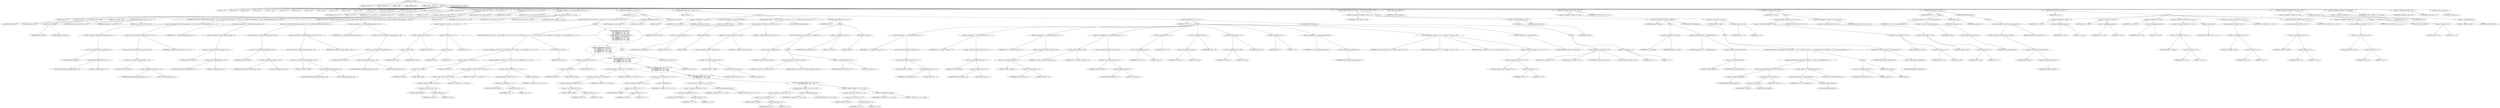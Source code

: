 digraph cache_insert {  
"1000115" [label = "(METHOD,cache_insert)" ]
"1000116" [label = "(PARAM,const char *a1)" ]
"1000117" [label = "(PARAM,_DWORD *a2)" ]
"1000118" [label = "(PARAM,int a3)" ]
"1000119" [label = "(PARAM,unsigned int a4)" ]
"1000120" [label = "(PARAM,unsigned __int16 a5)" ]
"1000121" [label = "(BLOCK,,)" ]
"1000122" [label = "(LOCAL,v7: int)" ]
"1000123" [label = "(LOCAL,v8: int)" ]
"1000124" [label = "(LOCAL,v9: int)" ]
"1000125" [label = "(LOCAL,v10: int)" ]
"1000126" [label = "(LOCAL,v11: char *)" ]
"1000127" [label = "(LOCAL,v12: int)" ]
"1000128" [label = "(LOCAL,v13: int)" ]
"1000129" [label = "(LOCAL,v14: int)" ]
"1000130" [label = "(LOCAL,v20: int)" ]
"1000131" [label = "(LOCAL,v21: int)" ]
"1000132" [label = "(LOCAL,v22: int)" ]
"1000133" [label = "(LOCAL,v23: int)" ]
"1000134" [label = "(LOCAL,v24: int)" ]
"1000135" [label = "(LOCAL,v25: _DWORD [ 4 ])" ]
"1000136" [label = "(<operator>.assignment,v20 = 0)" ]
"1000137" [label = "(IDENTIFIER,v20,v20 = 0)" ]
"1000138" [label = "(LITERAL,0,v20 = 0)" ]
"1000139" [label = "(<operator>.assignment,v21 = a5 & 4)" ]
"1000140" [label = "(IDENTIFIER,v21,v21 = a5 & 4)" ]
"1000141" [label = "(<operator>.and,a5 & 4)" ]
"1000142" [label = "(IDENTIFIER,a5,a5 & 4)" ]
"1000143" [label = "(LITERAL,4,a5 & 4)" ]
"1000144" [label = "(<operator>.assignment,v22 = 0)" ]
"1000145" [label = "(IDENTIFIER,v22,v22 = 0)" ]
"1000146" [label = "(LITERAL,0,v22 = 0)" ]
"1000147" [label = "(CONTROL_STRUCTURE,if ( (a5 & 0x980) != 0 ),if ( (a5 & 0x980) != 0 ))" ]
"1000148" [label = "(<operator>.notEquals,(a5 & 0x980) != 0)" ]
"1000149" [label = "(<operator>.and,a5 & 0x980)" ]
"1000150" [label = "(IDENTIFIER,a5,a5 & 0x980)" ]
"1000151" [label = "(LITERAL,0x980,a5 & 0x980)" ]
"1000152" [label = "(LITERAL,0,(a5 & 0x980) != 0)" ]
"1000153" [label = "(BLOCK,,)" ]
"1000154" [label = "(log_query,log_query(a5 | 0x10000, a1, a2, 0))" ]
"1000155" [label = "(<operator>.or,a5 | 0x10000)" ]
"1000156" [label = "(IDENTIFIER,a5,a5 | 0x10000)" ]
"1000157" [label = "(LITERAL,0x10000,a5 | 0x10000)" ]
"1000158" [label = "(IDENTIFIER,a1,log_query(a5 | 0x10000, a1, a2, 0))" ]
"1000159" [label = "(IDENTIFIER,a2,log_query(a5 | 0x10000, a1, a2, 0))" ]
"1000160" [label = "(LITERAL,0,log_query(a5 | 0x10000, a1, a2, 0))" ]
"1000161" [label = "(CONTROL_STRUCTURE,if ( *(_DWORD *)(dnsmasq_daemon + 252) && *(_DWORD *)(dnsmasq_daemon + 252) < a4 ),if ( *(_DWORD *)(dnsmasq_daemon + 252) && *(_DWORD *)(dnsmasq_daemon + 252) < a4 ))" ]
"1000162" [label = "(<operator>.logicalAnd,*(_DWORD *)(dnsmasq_daemon + 252) && *(_DWORD *)(dnsmasq_daemon + 252) < a4)" ]
"1000163" [label = "(<operator>.indirection,*(_DWORD *)(dnsmasq_daemon + 252))" ]
"1000164" [label = "(<operator>.cast,(_DWORD *)(dnsmasq_daemon + 252))" ]
"1000165" [label = "(UNKNOWN,_DWORD *,_DWORD *)" ]
"1000166" [label = "(<operator>.addition,dnsmasq_daemon + 252)" ]
"1000167" [label = "(IDENTIFIER,dnsmasq_daemon,dnsmasq_daemon + 252)" ]
"1000168" [label = "(LITERAL,252,dnsmasq_daemon + 252)" ]
"1000169" [label = "(<operator>.lessThan,*(_DWORD *)(dnsmasq_daemon + 252) < a4)" ]
"1000170" [label = "(<operator>.indirection,*(_DWORD *)(dnsmasq_daemon + 252))" ]
"1000171" [label = "(<operator>.cast,(_DWORD *)(dnsmasq_daemon + 252))" ]
"1000172" [label = "(UNKNOWN,_DWORD *,_DWORD *)" ]
"1000173" [label = "(<operator>.addition,dnsmasq_daemon + 252)" ]
"1000174" [label = "(IDENTIFIER,dnsmasq_daemon,dnsmasq_daemon + 252)" ]
"1000175" [label = "(LITERAL,252,dnsmasq_daemon + 252)" ]
"1000176" [label = "(IDENTIFIER,a4,*(_DWORD *)(dnsmasq_daemon + 252) < a4)" ]
"1000177" [label = "(<operator>.assignment,a4 = *(_DWORD *)(dnsmasq_daemon + 252))" ]
"1000178" [label = "(IDENTIFIER,a4,a4 = *(_DWORD *)(dnsmasq_daemon + 252))" ]
"1000179" [label = "(<operator>.indirection,*(_DWORD *)(dnsmasq_daemon + 252))" ]
"1000180" [label = "(<operator>.cast,(_DWORD *)(dnsmasq_daemon + 252))" ]
"1000181" [label = "(UNKNOWN,_DWORD *,_DWORD *)" ]
"1000182" [label = "(<operator>.addition,dnsmasq_daemon + 252)" ]
"1000183" [label = "(IDENTIFIER,dnsmasq_daemon,dnsmasq_daemon + 252)" ]
"1000184" [label = "(LITERAL,252,dnsmasq_daemon + 252)" ]
"1000185" [label = "(CONTROL_STRUCTURE,if ( *(_DWORD *)(dnsmasq_daemon + 248) && *(_DWORD *)(dnsmasq_daemon + 248) > a4 ),if ( *(_DWORD *)(dnsmasq_daemon + 248) && *(_DWORD *)(dnsmasq_daemon + 248) > a4 ))" ]
"1000186" [label = "(<operator>.logicalAnd,*(_DWORD *)(dnsmasq_daemon + 248) && *(_DWORD *)(dnsmasq_daemon + 248) > a4)" ]
"1000187" [label = "(<operator>.indirection,*(_DWORD *)(dnsmasq_daemon + 248))" ]
"1000188" [label = "(<operator>.cast,(_DWORD *)(dnsmasq_daemon + 248))" ]
"1000189" [label = "(UNKNOWN,_DWORD *,_DWORD *)" ]
"1000190" [label = "(<operator>.addition,dnsmasq_daemon + 248)" ]
"1000191" [label = "(IDENTIFIER,dnsmasq_daemon,dnsmasq_daemon + 248)" ]
"1000192" [label = "(LITERAL,248,dnsmasq_daemon + 248)" ]
"1000193" [label = "(<operator>.greaterThan,*(_DWORD *)(dnsmasq_daemon + 248) > a4)" ]
"1000194" [label = "(<operator>.indirection,*(_DWORD *)(dnsmasq_daemon + 248))" ]
"1000195" [label = "(<operator>.cast,(_DWORD *)(dnsmasq_daemon + 248))" ]
"1000196" [label = "(UNKNOWN,_DWORD *,_DWORD *)" ]
"1000197" [label = "(<operator>.addition,dnsmasq_daemon + 248)" ]
"1000198" [label = "(IDENTIFIER,dnsmasq_daemon,dnsmasq_daemon + 248)" ]
"1000199" [label = "(LITERAL,248,dnsmasq_daemon + 248)" ]
"1000200" [label = "(IDENTIFIER,a4,*(_DWORD *)(dnsmasq_daemon + 248) > a4)" ]
"1000201" [label = "(<operator>.assignment,a4 = *(_DWORD *)(dnsmasq_daemon + 248))" ]
"1000202" [label = "(IDENTIFIER,a4,a4 = *(_DWORD *)(dnsmasq_daemon + 248))" ]
"1000203" [label = "(<operator>.indirection,*(_DWORD *)(dnsmasq_daemon + 248))" ]
"1000204" [label = "(<operator>.cast,(_DWORD *)(dnsmasq_daemon + 248))" ]
"1000205" [label = "(UNKNOWN,_DWORD *,_DWORD *)" ]
"1000206" [label = "(<operator>.addition,dnsmasq_daemon + 248)" ]
"1000207" [label = "(IDENTIFIER,dnsmasq_daemon,dnsmasq_daemon + 248)" ]
"1000208" [label = "(LITERAL,248,dnsmasq_daemon + 248)" ]
"1000209" [label = "(CONTROL_STRUCTURE,if ( insert_error ),if ( insert_error ))" ]
"1000210" [label = "(IDENTIFIER,insert_error,if ( insert_error ))" ]
"1000211" [label = "(RETURN,return 0;,return 0;)" ]
"1000212" [label = "(LITERAL,0,return 0;)" ]
"1000213" [label = "(<operator>.assignment,v23 = cache_scan_free(a1, a2, a3, a5))" ]
"1000214" [label = "(IDENTIFIER,v23,v23 = cache_scan_free(a1, a2, a3, a5))" ]
"1000215" [label = "(cache_scan_free,cache_scan_free(a1, a2, a3, a5))" ]
"1000216" [label = "(IDENTIFIER,a1,cache_scan_free(a1, a2, a3, a5))" ]
"1000217" [label = "(IDENTIFIER,a2,cache_scan_free(a1, a2, a3, a5))" ]
"1000218" [label = "(IDENTIFIER,a3,cache_scan_free(a1, a2, a3, a5))" ]
"1000219" [label = "(IDENTIFIER,a5,cache_scan_free(a1, a2, a3, a5))" ]
"1000220" [label = "(CONTROL_STRUCTURE,if ( v23 ),if ( v23 ))" ]
"1000221" [label = "(IDENTIFIER,v23,if ( v23 ))" ]
"1000222" [label = "(BLOCK,,)" ]
"1000223" [label = "(CONTROL_STRUCTURE,if ( (a5 & 0x180) != 0 && (a5 & 8) != 0 ),if ( (a5 & 0x180) != 0 && (a5 & 8) != 0 ))" ]
"1000224" [label = "(<operator>.logicalAnd,(a5 & 0x180) != 0 && (a5 & 8) != 0)" ]
"1000225" [label = "(<operator>.notEquals,(a5 & 0x180) != 0)" ]
"1000226" [label = "(<operator>.and,a5 & 0x180)" ]
"1000227" [label = "(IDENTIFIER,a5,a5 & 0x180)" ]
"1000228" [label = "(LITERAL,0x180,a5 & 0x180)" ]
"1000229" [label = "(LITERAL,0,(a5 & 0x180) != 0)" ]
"1000230" [label = "(<operator>.notEquals,(a5 & 8) != 0)" ]
"1000231" [label = "(<operator>.and,a5 & 8)" ]
"1000232" [label = "(IDENTIFIER,a5,a5 & 8)" ]
"1000233" [label = "(LITERAL,8,a5 & 8)" ]
"1000234" [label = "(LITERAL,0,(a5 & 8) != 0)" ]
"1000235" [label = "(BLOCK,,)" ]
"1000236" [label = "(CONTROL_STRUCTURE,if ( (a5 & 0x80) != 0 && (*(_WORD *)(v23 + 36) & 0x80) != 0 && *(_DWORD *)(v23 + 12) == *a2 ),if ( (a5 & 0x80) != 0 && (*(_WORD *)(v23 + 36) & 0x80) != 0 && *(_DWORD *)(v23 + 12) == *a2 ))" ]
"1000237" [label = "(<operator>.logicalAnd,(a5 & 0x80) != 0 && (*(_WORD *)(v23 + 36) & 0x80) != 0 && *(_DWORD *)(v23 + 12) == *a2)" ]
"1000238" [label = "(<operator>.notEquals,(a5 & 0x80) != 0)" ]
"1000239" [label = "(<operator>.and,a5 & 0x80)" ]
"1000240" [label = "(IDENTIFIER,a5,a5 & 0x80)" ]
"1000241" [label = "(LITERAL,0x80,a5 & 0x80)" ]
"1000242" [label = "(LITERAL,0,(a5 & 0x80) != 0)" ]
"1000243" [label = "(<operator>.logicalAnd,(*(_WORD *)(v23 + 36) & 0x80) != 0 && *(_DWORD *)(v23 + 12) == *a2)" ]
"1000244" [label = "(<operator>.notEquals,(*(_WORD *)(v23 + 36) & 0x80) != 0)" ]
"1000245" [label = "(<operator>.and,*(_WORD *)(v23 + 36) & 0x80)" ]
"1000246" [label = "(<operator>.indirection,*(_WORD *)(v23 + 36))" ]
"1000247" [label = "(<operator>.cast,(_WORD *)(v23 + 36))" ]
"1000248" [label = "(UNKNOWN,_WORD *,_WORD *)" ]
"1000249" [label = "(<operator>.addition,v23 + 36)" ]
"1000250" [label = "(IDENTIFIER,v23,v23 + 36)" ]
"1000251" [label = "(LITERAL,36,v23 + 36)" ]
"1000252" [label = "(LITERAL,0x80,*(_WORD *)(v23 + 36) & 0x80)" ]
"1000253" [label = "(LITERAL,0,(*(_WORD *)(v23 + 36) & 0x80) != 0)" ]
"1000254" [label = "(<operator>.equals,*(_DWORD *)(v23 + 12) == *a2)" ]
"1000255" [label = "(<operator>.indirection,*(_DWORD *)(v23 + 12))" ]
"1000256" [label = "(<operator>.cast,(_DWORD *)(v23 + 12))" ]
"1000257" [label = "(UNKNOWN,_DWORD *,_DWORD *)" ]
"1000258" [label = "(<operator>.addition,v23 + 12)" ]
"1000259" [label = "(IDENTIFIER,v23,v23 + 12)" ]
"1000260" [label = "(LITERAL,12,v23 + 12)" ]
"1000261" [label = "(<operator>.indirection,*a2)" ]
"1000262" [label = "(IDENTIFIER,a2,*(_DWORD *)(v23 + 12) == *a2)" ]
"1000263" [label = "(RETURN,return v23;,return v23;)" ]
"1000264" [label = "(IDENTIFIER,v23,return v23;)" ]
"1000265" [label = "(CONTROL_STRUCTURE,if ( (a5 & 0x100) != 0\n        && (*(_WORD *)(v23 + 36) & 0x100) != 0\n        && *(_DWORD *)(v23 + 12) == *a2\n        && *(_DWORD *)(v23 + 16) == a2[1]\n        && *(_DWORD *)(v23 + 20) == a2[2]\n        && *(_DWORD *)(v23 + 24) == a2[3] ),if ( (a5 & 0x100) != 0\n        && (*(_WORD *)(v23 + 36) & 0x100) != 0\n        && *(_DWORD *)(v23 + 12) == *a2\n        && *(_DWORD *)(v23 + 16) == a2[1]\n        && *(_DWORD *)(v23 + 20) == a2[2]\n        && *(_DWORD *)(v23 + 24) == a2[3] ))" ]
"1000266" [label = "(<operator>.logicalAnd,(a5 & 0x100) != 0\n        && (*(_WORD *)(v23 + 36) & 0x100) != 0\n        && *(_DWORD *)(v23 + 12) == *a2\n        && *(_DWORD *)(v23 + 16) == a2[1]\n        && *(_DWORD *)(v23 + 20) == a2[2]\n        && *(_DWORD *)(v23 + 24) == a2[3])" ]
"1000267" [label = "(<operator>.notEquals,(a5 & 0x100) != 0)" ]
"1000268" [label = "(<operator>.and,a5 & 0x100)" ]
"1000269" [label = "(IDENTIFIER,a5,a5 & 0x100)" ]
"1000270" [label = "(LITERAL,0x100,a5 & 0x100)" ]
"1000271" [label = "(LITERAL,0,(a5 & 0x100) != 0)" ]
"1000272" [label = "(<operator>.logicalAnd,(*(_WORD *)(v23 + 36) & 0x100) != 0\n        && *(_DWORD *)(v23 + 12) == *a2\n        && *(_DWORD *)(v23 + 16) == a2[1]\n        && *(_DWORD *)(v23 + 20) == a2[2]\n        && *(_DWORD *)(v23 + 24) == a2[3])" ]
"1000273" [label = "(<operator>.notEquals,(*(_WORD *)(v23 + 36) & 0x100) != 0)" ]
"1000274" [label = "(<operator>.and,*(_WORD *)(v23 + 36) & 0x100)" ]
"1000275" [label = "(<operator>.indirection,*(_WORD *)(v23 + 36))" ]
"1000276" [label = "(<operator>.cast,(_WORD *)(v23 + 36))" ]
"1000277" [label = "(UNKNOWN,_WORD *,_WORD *)" ]
"1000278" [label = "(<operator>.addition,v23 + 36)" ]
"1000279" [label = "(IDENTIFIER,v23,v23 + 36)" ]
"1000280" [label = "(LITERAL,36,v23 + 36)" ]
"1000281" [label = "(LITERAL,0x100,*(_WORD *)(v23 + 36) & 0x100)" ]
"1000282" [label = "(LITERAL,0,(*(_WORD *)(v23 + 36) & 0x100) != 0)" ]
"1000283" [label = "(<operator>.logicalAnd,*(_DWORD *)(v23 + 12) == *a2\n        && *(_DWORD *)(v23 + 16) == a2[1]\n        && *(_DWORD *)(v23 + 20) == a2[2]\n        && *(_DWORD *)(v23 + 24) == a2[3])" ]
"1000284" [label = "(<operator>.equals,*(_DWORD *)(v23 + 12) == *a2)" ]
"1000285" [label = "(<operator>.indirection,*(_DWORD *)(v23 + 12))" ]
"1000286" [label = "(<operator>.cast,(_DWORD *)(v23 + 12))" ]
"1000287" [label = "(UNKNOWN,_DWORD *,_DWORD *)" ]
"1000288" [label = "(<operator>.addition,v23 + 12)" ]
"1000289" [label = "(IDENTIFIER,v23,v23 + 12)" ]
"1000290" [label = "(LITERAL,12,v23 + 12)" ]
"1000291" [label = "(<operator>.indirection,*a2)" ]
"1000292" [label = "(IDENTIFIER,a2,*(_DWORD *)(v23 + 12) == *a2)" ]
"1000293" [label = "(<operator>.logicalAnd,*(_DWORD *)(v23 + 16) == a2[1]\n        && *(_DWORD *)(v23 + 20) == a2[2]\n        && *(_DWORD *)(v23 + 24) == a2[3])" ]
"1000294" [label = "(<operator>.equals,*(_DWORD *)(v23 + 16) == a2[1])" ]
"1000295" [label = "(<operator>.indirection,*(_DWORD *)(v23 + 16))" ]
"1000296" [label = "(<operator>.cast,(_DWORD *)(v23 + 16))" ]
"1000297" [label = "(UNKNOWN,_DWORD *,_DWORD *)" ]
"1000298" [label = "(<operator>.addition,v23 + 16)" ]
"1000299" [label = "(IDENTIFIER,v23,v23 + 16)" ]
"1000300" [label = "(LITERAL,16,v23 + 16)" ]
"1000301" [label = "(<operator>.indirectIndexAccess,a2[1])" ]
"1000302" [label = "(IDENTIFIER,a2,*(_DWORD *)(v23 + 16) == a2[1])" ]
"1000303" [label = "(LITERAL,1,*(_DWORD *)(v23 + 16) == a2[1])" ]
"1000304" [label = "(<operator>.logicalAnd,*(_DWORD *)(v23 + 20) == a2[2]\n        && *(_DWORD *)(v23 + 24) == a2[3])" ]
"1000305" [label = "(<operator>.equals,*(_DWORD *)(v23 + 20) == a2[2])" ]
"1000306" [label = "(<operator>.indirection,*(_DWORD *)(v23 + 20))" ]
"1000307" [label = "(<operator>.cast,(_DWORD *)(v23 + 20))" ]
"1000308" [label = "(UNKNOWN,_DWORD *,_DWORD *)" ]
"1000309" [label = "(<operator>.addition,v23 + 20)" ]
"1000310" [label = "(IDENTIFIER,v23,v23 + 20)" ]
"1000311" [label = "(LITERAL,20,v23 + 20)" ]
"1000312" [label = "(<operator>.indirectIndexAccess,a2[2])" ]
"1000313" [label = "(IDENTIFIER,a2,*(_DWORD *)(v23 + 20) == a2[2])" ]
"1000314" [label = "(LITERAL,2,*(_DWORD *)(v23 + 20) == a2[2])" ]
"1000315" [label = "(<operator>.equals,*(_DWORD *)(v23 + 24) == a2[3])" ]
"1000316" [label = "(<operator>.indirection,*(_DWORD *)(v23 + 24))" ]
"1000317" [label = "(<operator>.cast,(_DWORD *)(v23 + 24))" ]
"1000318" [label = "(UNKNOWN,_DWORD *,_DWORD *)" ]
"1000319" [label = "(<operator>.addition,v23 + 24)" ]
"1000320" [label = "(IDENTIFIER,v23,v23 + 24)" ]
"1000321" [label = "(LITERAL,24,v23 + 24)" ]
"1000322" [label = "(<operator>.indirectIndexAccess,a2[3])" ]
"1000323" [label = "(IDENTIFIER,a2,*(_DWORD *)(v23 + 24) == a2[3])" ]
"1000324" [label = "(LITERAL,3,*(_DWORD *)(v23 + 24) == a2[3])" ]
"1000325" [label = "(BLOCK,,)" ]
"1000326" [label = "(RETURN,return v23;,return v23;)" ]
"1000327" [label = "(IDENTIFIER,v23,return v23;)" ]
"1000328" [label = "(<operator>.assignment,insert_error = 1)" ]
"1000329" [label = "(IDENTIFIER,insert_error,insert_error = 1)" ]
"1000330" [label = "(LITERAL,1,insert_error = 1)" ]
"1000331" [label = "(RETURN,return 0;,return 0;)" ]
"1000332" [label = "(LITERAL,0,return 0;)" ]
"1000333" [label = "(CONTROL_STRUCTURE,while ( 1 ),while ( 1 ))" ]
"1000334" [label = "(LITERAL,1,while ( 1 ))" ]
"1000335" [label = "(BLOCK,,)" ]
"1000336" [label = "(<operator>.assignment,v24 = cache_tail)" ]
"1000337" [label = "(IDENTIFIER,v24,v24 = cache_tail)" ]
"1000338" [label = "(IDENTIFIER,cache_tail,v24 = cache_tail)" ]
"1000339" [label = "(CONTROL_STRUCTURE,if ( !cache_tail ),if ( !cache_tail ))" ]
"1000340" [label = "(<operator>.logicalNot,!cache_tail)" ]
"1000341" [label = "(IDENTIFIER,cache_tail,!cache_tail)" ]
"1000342" [label = "(BLOCK,,)" ]
"1000343" [label = "(<operator>.assignment,insert_error = 1)" ]
"1000344" [label = "(IDENTIFIER,insert_error,insert_error = 1)" ]
"1000345" [label = "(LITERAL,1,insert_error = 1)" ]
"1000346" [label = "(RETURN,return 0;,return 0;)" ]
"1000347" [label = "(LITERAL,0,return 0;)" ]
"1000348" [label = "(CONTROL_STRUCTURE,if ( (*(_WORD *)(cache_tail + 36) & 0xC) == 0 ),if ( (*(_WORD *)(cache_tail + 36) & 0xC) == 0 ))" ]
"1000349" [label = "(<operator>.equals,(*(_WORD *)(cache_tail + 36) & 0xC) == 0)" ]
"1000350" [label = "(<operator>.and,*(_WORD *)(cache_tail + 36) & 0xC)" ]
"1000351" [label = "(<operator>.indirection,*(_WORD *)(cache_tail + 36))" ]
"1000352" [label = "(<operator>.cast,(_WORD *)(cache_tail + 36))" ]
"1000353" [label = "(UNKNOWN,_WORD *,_WORD *)" ]
"1000354" [label = "(<operator>.addition,cache_tail + 36)" ]
"1000355" [label = "(IDENTIFIER,cache_tail,cache_tail + 36)" ]
"1000356" [label = "(LITERAL,36,cache_tail + 36)" ]
"1000357" [label = "(LITERAL,0xC,*(_WORD *)(cache_tail + 36) & 0xC)" ]
"1000358" [label = "(LITERAL,0,(*(_WORD *)(cache_tail + 36) & 0xC) == 0)" ]
"1000359" [label = "(CONTROL_STRUCTURE,break;,break;)" ]
"1000360" [label = "(CONTROL_STRUCTURE,if ( v22 ),if ( v22 ))" ]
"1000361" [label = "(IDENTIFIER,v22,if ( v22 ))" ]
"1000362" [label = "(BLOCK,,)" ]
"1000363" [label = "(CONTROL_STRUCTURE,if ( !warned_10130 ),if ( !warned_10130 ))" ]
"1000364" [label = "(<operator>.logicalNot,!warned_10130)" ]
"1000365" [label = "(IDENTIFIER,warned_10130,!warned_10130)" ]
"1000366" [label = "(BLOCK,,)" ]
"1000367" [label = "(my_syslog,my_syslog(3, \"Internal error in cache.\"))" ]
"1000368" [label = "(LITERAL,3,my_syslog(3, \"Internal error in cache.\"))" ]
"1000369" [label = "(LITERAL,\"Internal error in cache.\",my_syslog(3, \"Internal error in cache.\"))" ]
"1000370" [label = "(<operator>.assignment,warned_10130 = 1)" ]
"1000371" [label = "(IDENTIFIER,warned_10130,warned_10130 = 1)" ]
"1000372" [label = "(LITERAL,1,warned_10130 = 1)" ]
"1000373" [label = "(<operator>.assignment,insert_error = 1)" ]
"1000374" [label = "(IDENTIFIER,insert_error,insert_error = 1)" ]
"1000375" [label = "(LITERAL,1,insert_error = 1)" ]
"1000376" [label = "(RETURN,return 0;,return 0;)" ]
"1000377" [label = "(LITERAL,0,return 0;)" ]
"1000378" [label = "(CONTROL_STRUCTURE,if ( v21 ),if ( v21 ))" ]
"1000379" [label = "(IDENTIFIER,v21,if ( v21 ))" ]
"1000380" [label = "(BLOCK,,)" ]
"1000381" [label = "(<operator>.assignment,v7 = *(_DWORD *)(cache_tail + 16))" ]
"1000382" [label = "(IDENTIFIER,v7,v7 = *(_DWORD *)(cache_tail + 16))" ]
"1000383" [label = "(<operator>.indirection,*(_DWORD *)(cache_tail + 16))" ]
"1000384" [label = "(<operator>.cast,(_DWORD *)(cache_tail + 16))" ]
"1000385" [label = "(UNKNOWN,_DWORD *,_DWORD *)" ]
"1000386" [label = "(<operator>.addition,cache_tail + 16)" ]
"1000387" [label = "(IDENTIFIER,cache_tail,cache_tail + 16)" ]
"1000388" [label = "(LITERAL,16,cache_tail + 16)" ]
"1000389" [label = "(<operator>.assignment,v8 = *(_DWORD *)(cache_tail + 20))" ]
"1000390" [label = "(IDENTIFIER,v8,v8 = *(_DWORD *)(cache_tail + 20))" ]
"1000391" [label = "(<operator>.indirection,*(_DWORD *)(cache_tail + 20))" ]
"1000392" [label = "(<operator>.cast,(_DWORD *)(cache_tail + 20))" ]
"1000393" [label = "(UNKNOWN,_DWORD *,_DWORD *)" ]
"1000394" [label = "(<operator>.addition,cache_tail + 20)" ]
"1000395" [label = "(IDENTIFIER,cache_tail,cache_tail + 20)" ]
"1000396" [label = "(LITERAL,20,cache_tail + 20)" ]
"1000397" [label = "(<operator>.assignment,v9 = *(_DWORD *)(cache_tail + 24))" ]
"1000398" [label = "(IDENTIFIER,v9,v9 = *(_DWORD *)(cache_tail + 24))" ]
"1000399" [label = "(<operator>.indirection,*(_DWORD *)(cache_tail + 24))" ]
"1000400" [label = "(<operator>.cast,(_DWORD *)(cache_tail + 24))" ]
"1000401" [label = "(UNKNOWN,_DWORD *,_DWORD *)" ]
"1000402" [label = "(<operator>.addition,cache_tail + 24)" ]
"1000403" [label = "(IDENTIFIER,cache_tail,cache_tail + 24)" ]
"1000404" [label = "(LITERAL,24,cache_tail + 24)" ]
"1000405" [label = "(<operator>.assignment,v25[0] = *(_DWORD *)(cache_tail + 12))" ]
"1000406" [label = "(<operator>.indirectIndexAccess,v25[0])" ]
"1000407" [label = "(IDENTIFIER,v25,v25[0] = *(_DWORD *)(cache_tail + 12))" ]
"1000408" [label = "(LITERAL,0,v25[0] = *(_DWORD *)(cache_tail + 12))" ]
"1000409" [label = "(<operator>.indirection,*(_DWORD *)(cache_tail + 12))" ]
"1000410" [label = "(<operator>.cast,(_DWORD *)(cache_tail + 12))" ]
"1000411" [label = "(UNKNOWN,_DWORD *,_DWORD *)" ]
"1000412" [label = "(<operator>.addition,cache_tail + 12)" ]
"1000413" [label = "(IDENTIFIER,cache_tail,cache_tail + 12)" ]
"1000414" [label = "(LITERAL,12,cache_tail + 12)" ]
"1000415" [label = "(<operator>.assignment,v25[1] = v7)" ]
"1000416" [label = "(<operator>.indirectIndexAccess,v25[1])" ]
"1000417" [label = "(IDENTIFIER,v25,v25[1] = v7)" ]
"1000418" [label = "(LITERAL,1,v25[1] = v7)" ]
"1000419" [label = "(IDENTIFIER,v7,v25[1] = v7)" ]
"1000420" [label = "(<operator>.assignment,v25[2] = v8)" ]
"1000421" [label = "(<operator>.indirectIndexAccess,v25[2])" ]
"1000422" [label = "(IDENTIFIER,v25,v25[2] = v8)" ]
"1000423" [label = "(LITERAL,2,v25[2] = v8)" ]
"1000424" [label = "(IDENTIFIER,v8,v25[2] = v8)" ]
"1000425" [label = "(<operator>.assignment,v25[3] = v9)" ]
"1000426" [label = "(<operator>.indirectIndexAccess,v25[3])" ]
"1000427" [label = "(IDENTIFIER,v25,v25[3] = v9)" ]
"1000428" [label = "(LITERAL,3,v25[3] = v9)" ]
"1000429" [label = "(IDENTIFIER,v9,v25[3] = v9)" ]
"1000430" [label = "(<operator>.assignment,v22 = 1)" ]
"1000431" [label = "(IDENTIFIER,v22,v22 = 1)" ]
"1000432" [label = "(LITERAL,1,v22 = 1)" ]
"1000433" [label = "(<operator>.assignment,v10 = cache_get_name(cache_tail))" ]
"1000434" [label = "(IDENTIFIER,v10,v10 = cache_get_name(cache_tail))" ]
"1000435" [label = "(cache_get_name,cache_get_name(cache_tail))" ]
"1000436" [label = "(IDENTIFIER,cache_tail,cache_get_name(cache_tail))" ]
"1000437" [label = "(cache_scan_free,cache_scan_free(v10, v25, a3, *(unsigned __int16 *)(v24 + 36)))" ]
"1000438" [label = "(IDENTIFIER,v10,cache_scan_free(v10, v25, a3, *(unsigned __int16 *)(v24 + 36)))" ]
"1000439" [label = "(IDENTIFIER,v25,cache_scan_free(v10, v25, a3, *(unsigned __int16 *)(v24 + 36)))" ]
"1000440" [label = "(IDENTIFIER,a3,cache_scan_free(v10, v25, a3, *(unsigned __int16 *)(v24 + 36)))" ]
"1000441" [label = "(<operator>.indirection,*(unsigned __int16 *)(v24 + 36))" ]
"1000442" [label = "(<operator>.cast,(unsigned __int16 *)(v24 + 36))" ]
"1000443" [label = "(UNKNOWN,unsigned __int16 *,unsigned __int16 *)" ]
"1000444" [label = "(<operator>.addition,v24 + 36)" ]
"1000445" [label = "(IDENTIFIER,v24,v24 + 36)" ]
"1000446" [label = "(LITERAL,36,v24 + 36)" ]
"1000447" [label = "(<operator>.preIncrement,++cache_live_freed)" ]
"1000448" [label = "(IDENTIFIER,cache_live_freed,++cache_live_freed)" ]
"1000449" [label = "(CONTROL_STRUCTURE,else,else)" ]
"1000450" [label = "(BLOCK,,)" ]
"1000451" [label = "(cache_scan_free,cache_scan_free(0, 0, a3, 0))" ]
"1000452" [label = "(LITERAL,0,cache_scan_free(0, 0, a3, 0))" ]
"1000453" [label = "(LITERAL,0,cache_scan_free(0, 0, a3, 0))" ]
"1000454" [label = "(IDENTIFIER,a3,cache_scan_free(0, 0, a3, 0))" ]
"1000455" [label = "(LITERAL,0,cache_scan_free(0, 0, a3, 0))" ]
"1000456" [label = "(<operator>.assignment,v21 = 1)" ]
"1000457" [label = "(IDENTIFIER,v21,v21 = 1)" ]
"1000458" [label = "(LITERAL,1,v21 = 1)" ]
"1000459" [label = "(CONTROL_STRUCTURE,if ( a1 && strlen(a1) > 0x31 ),if ( a1 && strlen(a1) > 0x31 ))" ]
"1000460" [label = "(<operator>.logicalAnd,a1 && strlen(a1) > 0x31)" ]
"1000461" [label = "(IDENTIFIER,a1,a1 && strlen(a1) > 0x31)" ]
"1000462" [label = "(<operator>.greaterThan,strlen(a1) > 0x31)" ]
"1000463" [label = "(strlen,strlen(a1))" ]
"1000464" [label = "(IDENTIFIER,a1,strlen(a1))" ]
"1000465" [label = "(LITERAL,0x31,strlen(a1) > 0x31)" ]
"1000466" [label = "(BLOCK,,)" ]
"1000467" [label = "(CONTROL_STRUCTURE,if ( big_free ),if ( big_free ))" ]
"1000468" [label = "(IDENTIFIER,big_free,if ( big_free ))" ]
"1000469" [label = "(BLOCK,,)" ]
"1000470" [label = "(<operator>.assignment,v20 = big_free)" ]
"1000471" [label = "(IDENTIFIER,v20,v20 = big_free)" ]
"1000472" [label = "(IDENTIFIER,big_free,v20 = big_free)" ]
"1000473" [label = "(<operator>.assignment,big_free = *(_DWORD *)big_free)" ]
"1000474" [label = "(IDENTIFIER,big_free,big_free = *(_DWORD *)big_free)" ]
"1000475" [label = "(<operator>.indirection,*(_DWORD *)big_free)" ]
"1000476" [label = "(<operator>.cast,(_DWORD *)big_free)" ]
"1000477" [label = "(UNKNOWN,_DWORD *,_DWORD *)" ]
"1000478" [label = "(IDENTIFIER,big_free,(_DWORD *)big_free)" ]
"1000479" [label = "(CONTROL_STRUCTURE,else,else)" ]
"1000480" [label = "(BLOCK,,)" ]
"1000481" [label = "(CONTROL_STRUCTURE,if ( !bignames_left && (a5 & 0x5000) == 0 || (v20 = whine_malloc(1028)) == 0 ),if ( !bignames_left && (a5 & 0x5000) == 0 || (v20 = whine_malloc(1028)) == 0 ))" ]
"1000482" [label = "(<operator>.logicalOr,!bignames_left && (a5 & 0x5000) == 0 || (v20 = whine_malloc(1028)) == 0)" ]
"1000483" [label = "(<operator>.logicalAnd,!bignames_left && (a5 & 0x5000) == 0)" ]
"1000484" [label = "(<operator>.logicalNot,!bignames_left)" ]
"1000485" [label = "(IDENTIFIER,bignames_left,!bignames_left)" ]
"1000486" [label = "(<operator>.equals,(a5 & 0x5000) == 0)" ]
"1000487" [label = "(<operator>.and,a5 & 0x5000)" ]
"1000488" [label = "(IDENTIFIER,a5,a5 & 0x5000)" ]
"1000489" [label = "(LITERAL,0x5000,a5 & 0x5000)" ]
"1000490" [label = "(LITERAL,0,(a5 & 0x5000) == 0)" ]
"1000491" [label = "(<operator>.equals,(v20 = whine_malloc(1028)) == 0)" ]
"1000492" [label = "(<operator>.assignment,v20 = whine_malloc(1028))" ]
"1000493" [label = "(IDENTIFIER,v20,v20 = whine_malloc(1028))" ]
"1000494" [label = "(whine_malloc,whine_malloc(1028))" ]
"1000495" [label = "(LITERAL,1028,whine_malloc(1028))" ]
"1000496" [label = "(LITERAL,0,(v20 = whine_malloc(1028)) == 0)" ]
"1000497" [label = "(BLOCK,,)" ]
"1000498" [label = "(<operator>.assignment,insert_error = 1)" ]
"1000499" [label = "(IDENTIFIER,insert_error,insert_error = 1)" ]
"1000500" [label = "(LITERAL,1,insert_error = 1)" ]
"1000501" [label = "(RETURN,return 0;,return 0;)" ]
"1000502" [label = "(LITERAL,0,return 0;)" ]
"1000503" [label = "(CONTROL_STRUCTURE,if ( bignames_left ),if ( bignames_left ))" ]
"1000504" [label = "(IDENTIFIER,bignames_left,if ( bignames_left ))" ]
"1000505" [label = "(<operator>.preDecrement,--bignames_left)" ]
"1000506" [label = "(IDENTIFIER,bignames_left,--bignames_left)" ]
"1000507" [label = "(cache_unlink,cache_unlink(v24))" ]
"1000508" [label = "(IDENTIFIER,v24,cache_unlink(v24))" ]
"1000509" [label = "(<operator>.assignment,*(_WORD *)(v24 + 36) = a5)" ]
"1000510" [label = "(<operator>.indirection,*(_WORD *)(v24 + 36))" ]
"1000511" [label = "(<operator>.cast,(_WORD *)(v24 + 36))" ]
"1000512" [label = "(UNKNOWN,_WORD *,_WORD *)" ]
"1000513" [label = "(<operator>.addition,v24 + 36)" ]
"1000514" [label = "(IDENTIFIER,v24,v24 + 36)" ]
"1000515" [label = "(LITERAL,36,v24 + 36)" ]
"1000516" [label = "(IDENTIFIER,a5,*(_WORD *)(v24 + 36) = a5)" ]
"1000517" [label = "(CONTROL_STRUCTURE,if ( v20 ),if ( v20 ))" ]
"1000518" [label = "(IDENTIFIER,v20,if ( v20 ))" ]
"1000519" [label = "(BLOCK,,)" ]
"1000520" [label = "(<operator>.assignment,*(_DWORD *)(v24 + 40) = v20)" ]
"1000521" [label = "(<operator>.indirection,*(_DWORD *)(v24 + 40))" ]
"1000522" [label = "(<operator>.cast,(_DWORD *)(v24 + 40))" ]
"1000523" [label = "(UNKNOWN,_DWORD *,_DWORD *)" ]
"1000524" [label = "(<operator>.addition,v24 + 40)" ]
"1000525" [label = "(IDENTIFIER,v24,v24 + 40)" ]
"1000526" [label = "(LITERAL,40,v24 + 40)" ]
"1000527" [label = "(IDENTIFIER,v20,*(_DWORD *)(v24 + 40) = v20)" ]
"1000528" [label = "(<operators>.assignmentOr,*(_WORD *)(v24 + 36) |= 0x200u)" ]
"1000529" [label = "(<operator>.indirection,*(_WORD *)(v24 + 36))" ]
"1000530" [label = "(<operator>.cast,(_WORD *)(v24 + 36))" ]
"1000531" [label = "(UNKNOWN,_WORD *,_WORD *)" ]
"1000532" [label = "(<operator>.addition,v24 + 36)" ]
"1000533" [label = "(IDENTIFIER,v24,v24 + 36)" ]
"1000534" [label = "(LITERAL,36,v24 + 36)" ]
"1000535" [label = "(LITERAL,0x200u,*(_WORD *)(v24 + 36) |= 0x200u)" ]
"1000536" [label = "(CONTROL_STRUCTURE,if ( a1 ),if ( a1 ))" ]
"1000537" [label = "(IDENTIFIER,a1,if ( a1 ))" ]
"1000538" [label = "(BLOCK,,)" ]
"1000539" [label = "(<operator>.assignment,v11 = (char *)cache_get_name(v24))" ]
"1000540" [label = "(IDENTIFIER,v11,v11 = (char *)cache_get_name(v24))" ]
"1000541" [label = "(<operator>.cast,(char *)cache_get_name(v24))" ]
"1000542" [label = "(UNKNOWN,char *,char *)" ]
"1000543" [label = "(cache_get_name,cache_get_name(v24))" ]
"1000544" [label = "(IDENTIFIER,v24,cache_get_name(v24))" ]
"1000545" [label = "(strcpy,strcpy(v11, a1))" ]
"1000546" [label = "(IDENTIFIER,v11,strcpy(v11, a1))" ]
"1000547" [label = "(IDENTIFIER,a1,strcpy(v11, a1))" ]
"1000548" [label = "(CONTROL_STRUCTURE,else,else)" ]
"1000549" [label = "(BLOCK,,)" ]
"1000550" [label = "(<operator>.assignment,*(_BYTE *)cache_get_name(v24) = 0)" ]
"1000551" [label = "(<operator>.indirection,*(_BYTE *)cache_get_name(v24))" ]
"1000552" [label = "(<operator>.cast,(_BYTE *)cache_get_name(v24))" ]
"1000553" [label = "(UNKNOWN,_BYTE *,_BYTE *)" ]
"1000554" [label = "(cache_get_name,cache_get_name(v24))" ]
"1000555" [label = "(IDENTIFIER,v24,cache_get_name(v24))" ]
"1000556" [label = "(LITERAL,0,*(_BYTE *)cache_get_name(v24) = 0)" ]
"1000557" [label = "(CONTROL_STRUCTURE,if ( a2 ),if ( a2 ))" ]
"1000558" [label = "(IDENTIFIER,a2,if ( a2 ))" ]
"1000559" [label = "(BLOCK,,)" ]
"1000560" [label = "(<operator>.assignment,v12 = a2[1])" ]
"1000561" [label = "(IDENTIFIER,v12,v12 = a2[1])" ]
"1000562" [label = "(<operator>.indirectIndexAccess,a2[1])" ]
"1000563" [label = "(IDENTIFIER,a2,v12 = a2[1])" ]
"1000564" [label = "(LITERAL,1,v12 = a2[1])" ]
"1000565" [label = "(<operator>.assignment,v13 = a2[2])" ]
"1000566" [label = "(IDENTIFIER,v13,v13 = a2[2])" ]
"1000567" [label = "(<operator>.indirectIndexAccess,a2[2])" ]
"1000568" [label = "(IDENTIFIER,a2,v13 = a2[2])" ]
"1000569" [label = "(LITERAL,2,v13 = a2[2])" ]
"1000570" [label = "(<operator>.assignment,v14 = a2[3])" ]
"1000571" [label = "(IDENTIFIER,v14,v14 = a2[3])" ]
"1000572" [label = "(<operator>.indirectIndexAccess,a2[3])" ]
"1000573" [label = "(IDENTIFIER,a2,v14 = a2[3])" ]
"1000574" [label = "(LITERAL,3,v14 = a2[3])" ]
"1000575" [label = "(<operator>.assignment,*(_DWORD *)(v24 + 12) = *a2)" ]
"1000576" [label = "(<operator>.indirection,*(_DWORD *)(v24 + 12))" ]
"1000577" [label = "(<operator>.cast,(_DWORD *)(v24 + 12))" ]
"1000578" [label = "(UNKNOWN,_DWORD *,_DWORD *)" ]
"1000579" [label = "(<operator>.addition,v24 + 12)" ]
"1000580" [label = "(IDENTIFIER,v24,v24 + 12)" ]
"1000581" [label = "(LITERAL,12,v24 + 12)" ]
"1000582" [label = "(<operator>.indirection,*a2)" ]
"1000583" [label = "(IDENTIFIER,a2,*(_DWORD *)(v24 + 12) = *a2)" ]
"1000584" [label = "(<operator>.assignment,*(_DWORD *)(v24 + 16) = v12)" ]
"1000585" [label = "(<operator>.indirection,*(_DWORD *)(v24 + 16))" ]
"1000586" [label = "(<operator>.cast,(_DWORD *)(v24 + 16))" ]
"1000587" [label = "(UNKNOWN,_DWORD *,_DWORD *)" ]
"1000588" [label = "(<operator>.addition,v24 + 16)" ]
"1000589" [label = "(IDENTIFIER,v24,v24 + 16)" ]
"1000590" [label = "(LITERAL,16,v24 + 16)" ]
"1000591" [label = "(IDENTIFIER,v12,*(_DWORD *)(v24 + 16) = v12)" ]
"1000592" [label = "(<operator>.assignment,*(_DWORD *)(v24 + 20) = v13)" ]
"1000593" [label = "(<operator>.indirection,*(_DWORD *)(v24 + 20))" ]
"1000594" [label = "(<operator>.cast,(_DWORD *)(v24 + 20))" ]
"1000595" [label = "(UNKNOWN,_DWORD *,_DWORD *)" ]
"1000596" [label = "(<operator>.addition,v24 + 20)" ]
"1000597" [label = "(IDENTIFIER,v24,v24 + 20)" ]
"1000598" [label = "(LITERAL,20,v24 + 20)" ]
"1000599" [label = "(IDENTIFIER,v13,*(_DWORD *)(v24 + 20) = v13)" ]
"1000600" [label = "(<operator>.assignment,*(_DWORD *)(v24 + 24) = v14)" ]
"1000601" [label = "(<operator>.indirection,*(_DWORD *)(v24 + 24))" ]
"1000602" [label = "(<operator>.cast,(_DWORD *)(v24 + 24))" ]
"1000603" [label = "(UNKNOWN,_DWORD *,_DWORD *)" ]
"1000604" [label = "(<operator>.addition,v24 + 24)" ]
"1000605" [label = "(IDENTIFIER,v24,v24 + 24)" ]
"1000606" [label = "(LITERAL,24,v24 + 24)" ]
"1000607" [label = "(IDENTIFIER,v14,*(_DWORD *)(v24 + 24) = v14)" ]
"1000608" [label = "(<operator>.assignment,*(_DWORD *)(v24 + 28) = a4 + a3)" ]
"1000609" [label = "(<operator>.indirection,*(_DWORD *)(v24 + 28))" ]
"1000610" [label = "(<operator>.cast,(_DWORD *)(v24 + 28))" ]
"1000611" [label = "(UNKNOWN,_DWORD *,_DWORD *)" ]
"1000612" [label = "(<operator>.addition,v24 + 28)" ]
"1000613" [label = "(IDENTIFIER,v24,v24 + 28)" ]
"1000614" [label = "(LITERAL,28,v24 + 28)" ]
"1000615" [label = "(<operator>.addition,a4 + a3)" ]
"1000616" [label = "(IDENTIFIER,a4,a4 + a3)" ]
"1000617" [label = "(IDENTIFIER,a3,a4 + a3)" ]
"1000618" [label = "(<operator>.assignment,*(_DWORD *)v24 = new_chain)" ]
"1000619" [label = "(<operator>.indirection,*(_DWORD *)v24)" ]
"1000620" [label = "(<operator>.cast,(_DWORD *)v24)" ]
"1000621" [label = "(UNKNOWN,_DWORD *,_DWORD *)" ]
"1000622" [label = "(IDENTIFIER,v24,(_DWORD *)v24)" ]
"1000623" [label = "(IDENTIFIER,new_chain,*(_DWORD *)v24 = new_chain)" ]
"1000624" [label = "(<operator>.assignment,new_chain = v24)" ]
"1000625" [label = "(IDENTIFIER,new_chain,new_chain = v24)" ]
"1000626" [label = "(IDENTIFIER,v24,new_chain = v24)" ]
"1000627" [label = "(RETURN,return v24;,return v24;)" ]
"1000628" [label = "(IDENTIFIER,v24,return v24;)" ]
"1000629" [label = "(METHOD_RETURN,int __fastcall)" ]
  "1000115" -> "1000116" 
  "1000115" -> "1000117" 
  "1000115" -> "1000118" 
  "1000115" -> "1000119" 
  "1000115" -> "1000120" 
  "1000115" -> "1000121" 
  "1000115" -> "1000629" 
  "1000121" -> "1000122" 
  "1000121" -> "1000123" 
  "1000121" -> "1000124" 
  "1000121" -> "1000125" 
  "1000121" -> "1000126" 
  "1000121" -> "1000127" 
  "1000121" -> "1000128" 
  "1000121" -> "1000129" 
  "1000121" -> "1000130" 
  "1000121" -> "1000131" 
  "1000121" -> "1000132" 
  "1000121" -> "1000133" 
  "1000121" -> "1000134" 
  "1000121" -> "1000135" 
  "1000121" -> "1000136" 
  "1000121" -> "1000139" 
  "1000121" -> "1000144" 
  "1000121" -> "1000147" 
  "1000121" -> "1000209" 
  "1000121" -> "1000213" 
  "1000121" -> "1000220" 
  "1000121" -> "1000333" 
  "1000121" -> "1000459" 
  "1000121" -> "1000507" 
  "1000121" -> "1000509" 
  "1000121" -> "1000517" 
  "1000121" -> "1000536" 
  "1000121" -> "1000557" 
  "1000121" -> "1000608" 
  "1000121" -> "1000618" 
  "1000121" -> "1000624" 
  "1000121" -> "1000627" 
  "1000136" -> "1000137" 
  "1000136" -> "1000138" 
  "1000139" -> "1000140" 
  "1000139" -> "1000141" 
  "1000141" -> "1000142" 
  "1000141" -> "1000143" 
  "1000144" -> "1000145" 
  "1000144" -> "1000146" 
  "1000147" -> "1000148" 
  "1000147" -> "1000153" 
  "1000148" -> "1000149" 
  "1000148" -> "1000152" 
  "1000149" -> "1000150" 
  "1000149" -> "1000151" 
  "1000153" -> "1000154" 
  "1000153" -> "1000161" 
  "1000153" -> "1000185" 
  "1000154" -> "1000155" 
  "1000154" -> "1000158" 
  "1000154" -> "1000159" 
  "1000154" -> "1000160" 
  "1000155" -> "1000156" 
  "1000155" -> "1000157" 
  "1000161" -> "1000162" 
  "1000161" -> "1000177" 
  "1000162" -> "1000163" 
  "1000162" -> "1000169" 
  "1000163" -> "1000164" 
  "1000164" -> "1000165" 
  "1000164" -> "1000166" 
  "1000166" -> "1000167" 
  "1000166" -> "1000168" 
  "1000169" -> "1000170" 
  "1000169" -> "1000176" 
  "1000170" -> "1000171" 
  "1000171" -> "1000172" 
  "1000171" -> "1000173" 
  "1000173" -> "1000174" 
  "1000173" -> "1000175" 
  "1000177" -> "1000178" 
  "1000177" -> "1000179" 
  "1000179" -> "1000180" 
  "1000180" -> "1000181" 
  "1000180" -> "1000182" 
  "1000182" -> "1000183" 
  "1000182" -> "1000184" 
  "1000185" -> "1000186" 
  "1000185" -> "1000201" 
  "1000186" -> "1000187" 
  "1000186" -> "1000193" 
  "1000187" -> "1000188" 
  "1000188" -> "1000189" 
  "1000188" -> "1000190" 
  "1000190" -> "1000191" 
  "1000190" -> "1000192" 
  "1000193" -> "1000194" 
  "1000193" -> "1000200" 
  "1000194" -> "1000195" 
  "1000195" -> "1000196" 
  "1000195" -> "1000197" 
  "1000197" -> "1000198" 
  "1000197" -> "1000199" 
  "1000201" -> "1000202" 
  "1000201" -> "1000203" 
  "1000203" -> "1000204" 
  "1000204" -> "1000205" 
  "1000204" -> "1000206" 
  "1000206" -> "1000207" 
  "1000206" -> "1000208" 
  "1000209" -> "1000210" 
  "1000209" -> "1000211" 
  "1000211" -> "1000212" 
  "1000213" -> "1000214" 
  "1000213" -> "1000215" 
  "1000215" -> "1000216" 
  "1000215" -> "1000217" 
  "1000215" -> "1000218" 
  "1000215" -> "1000219" 
  "1000220" -> "1000221" 
  "1000220" -> "1000222" 
  "1000222" -> "1000223" 
  "1000222" -> "1000328" 
  "1000222" -> "1000331" 
  "1000223" -> "1000224" 
  "1000223" -> "1000235" 
  "1000224" -> "1000225" 
  "1000224" -> "1000230" 
  "1000225" -> "1000226" 
  "1000225" -> "1000229" 
  "1000226" -> "1000227" 
  "1000226" -> "1000228" 
  "1000230" -> "1000231" 
  "1000230" -> "1000234" 
  "1000231" -> "1000232" 
  "1000231" -> "1000233" 
  "1000235" -> "1000236" 
  "1000235" -> "1000265" 
  "1000236" -> "1000237" 
  "1000236" -> "1000263" 
  "1000237" -> "1000238" 
  "1000237" -> "1000243" 
  "1000238" -> "1000239" 
  "1000238" -> "1000242" 
  "1000239" -> "1000240" 
  "1000239" -> "1000241" 
  "1000243" -> "1000244" 
  "1000243" -> "1000254" 
  "1000244" -> "1000245" 
  "1000244" -> "1000253" 
  "1000245" -> "1000246" 
  "1000245" -> "1000252" 
  "1000246" -> "1000247" 
  "1000247" -> "1000248" 
  "1000247" -> "1000249" 
  "1000249" -> "1000250" 
  "1000249" -> "1000251" 
  "1000254" -> "1000255" 
  "1000254" -> "1000261" 
  "1000255" -> "1000256" 
  "1000256" -> "1000257" 
  "1000256" -> "1000258" 
  "1000258" -> "1000259" 
  "1000258" -> "1000260" 
  "1000261" -> "1000262" 
  "1000263" -> "1000264" 
  "1000265" -> "1000266" 
  "1000265" -> "1000325" 
  "1000266" -> "1000267" 
  "1000266" -> "1000272" 
  "1000267" -> "1000268" 
  "1000267" -> "1000271" 
  "1000268" -> "1000269" 
  "1000268" -> "1000270" 
  "1000272" -> "1000273" 
  "1000272" -> "1000283" 
  "1000273" -> "1000274" 
  "1000273" -> "1000282" 
  "1000274" -> "1000275" 
  "1000274" -> "1000281" 
  "1000275" -> "1000276" 
  "1000276" -> "1000277" 
  "1000276" -> "1000278" 
  "1000278" -> "1000279" 
  "1000278" -> "1000280" 
  "1000283" -> "1000284" 
  "1000283" -> "1000293" 
  "1000284" -> "1000285" 
  "1000284" -> "1000291" 
  "1000285" -> "1000286" 
  "1000286" -> "1000287" 
  "1000286" -> "1000288" 
  "1000288" -> "1000289" 
  "1000288" -> "1000290" 
  "1000291" -> "1000292" 
  "1000293" -> "1000294" 
  "1000293" -> "1000304" 
  "1000294" -> "1000295" 
  "1000294" -> "1000301" 
  "1000295" -> "1000296" 
  "1000296" -> "1000297" 
  "1000296" -> "1000298" 
  "1000298" -> "1000299" 
  "1000298" -> "1000300" 
  "1000301" -> "1000302" 
  "1000301" -> "1000303" 
  "1000304" -> "1000305" 
  "1000304" -> "1000315" 
  "1000305" -> "1000306" 
  "1000305" -> "1000312" 
  "1000306" -> "1000307" 
  "1000307" -> "1000308" 
  "1000307" -> "1000309" 
  "1000309" -> "1000310" 
  "1000309" -> "1000311" 
  "1000312" -> "1000313" 
  "1000312" -> "1000314" 
  "1000315" -> "1000316" 
  "1000315" -> "1000322" 
  "1000316" -> "1000317" 
  "1000317" -> "1000318" 
  "1000317" -> "1000319" 
  "1000319" -> "1000320" 
  "1000319" -> "1000321" 
  "1000322" -> "1000323" 
  "1000322" -> "1000324" 
  "1000325" -> "1000326" 
  "1000326" -> "1000327" 
  "1000328" -> "1000329" 
  "1000328" -> "1000330" 
  "1000331" -> "1000332" 
  "1000333" -> "1000334" 
  "1000333" -> "1000335" 
  "1000335" -> "1000336" 
  "1000335" -> "1000339" 
  "1000335" -> "1000348" 
  "1000335" -> "1000360" 
  "1000335" -> "1000378" 
  "1000336" -> "1000337" 
  "1000336" -> "1000338" 
  "1000339" -> "1000340" 
  "1000339" -> "1000342" 
  "1000340" -> "1000341" 
  "1000342" -> "1000343" 
  "1000342" -> "1000346" 
  "1000343" -> "1000344" 
  "1000343" -> "1000345" 
  "1000346" -> "1000347" 
  "1000348" -> "1000349" 
  "1000348" -> "1000359" 
  "1000349" -> "1000350" 
  "1000349" -> "1000358" 
  "1000350" -> "1000351" 
  "1000350" -> "1000357" 
  "1000351" -> "1000352" 
  "1000352" -> "1000353" 
  "1000352" -> "1000354" 
  "1000354" -> "1000355" 
  "1000354" -> "1000356" 
  "1000360" -> "1000361" 
  "1000360" -> "1000362" 
  "1000362" -> "1000363" 
  "1000362" -> "1000373" 
  "1000362" -> "1000376" 
  "1000363" -> "1000364" 
  "1000363" -> "1000366" 
  "1000364" -> "1000365" 
  "1000366" -> "1000367" 
  "1000366" -> "1000370" 
  "1000367" -> "1000368" 
  "1000367" -> "1000369" 
  "1000370" -> "1000371" 
  "1000370" -> "1000372" 
  "1000373" -> "1000374" 
  "1000373" -> "1000375" 
  "1000376" -> "1000377" 
  "1000378" -> "1000379" 
  "1000378" -> "1000380" 
  "1000378" -> "1000449" 
  "1000380" -> "1000381" 
  "1000380" -> "1000389" 
  "1000380" -> "1000397" 
  "1000380" -> "1000405" 
  "1000380" -> "1000415" 
  "1000380" -> "1000420" 
  "1000380" -> "1000425" 
  "1000380" -> "1000430" 
  "1000380" -> "1000433" 
  "1000380" -> "1000437" 
  "1000380" -> "1000447" 
  "1000381" -> "1000382" 
  "1000381" -> "1000383" 
  "1000383" -> "1000384" 
  "1000384" -> "1000385" 
  "1000384" -> "1000386" 
  "1000386" -> "1000387" 
  "1000386" -> "1000388" 
  "1000389" -> "1000390" 
  "1000389" -> "1000391" 
  "1000391" -> "1000392" 
  "1000392" -> "1000393" 
  "1000392" -> "1000394" 
  "1000394" -> "1000395" 
  "1000394" -> "1000396" 
  "1000397" -> "1000398" 
  "1000397" -> "1000399" 
  "1000399" -> "1000400" 
  "1000400" -> "1000401" 
  "1000400" -> "1000402" 
  "1000402" -> "1000403" 
  "1000402" -> "1000404" 
  "1000405" -> "1000406" 
  "1000405" -> "1000409" 
  "1000406" -> "1000407" 
  "1000406" -> "1000408" 
  "1000409" -> "1000410" 
  "1000410" -> "1000411" 
  "1000410" -> "1000412" 
  "1000412" -> "1000413" 
  "1000412" -> "1000414" 
  "1000415" -> "1000416" 
  "1000415" -> "1000419" 
  "1000416" -> "1000417" 
  "1000416" -> "1000418" 
  "1000420" -> "1000421" 
  "1000420" -> "1000424" 
  "1000421" -> "1000422" 
  "1000421" -> "1000423" 
  "1000425" -> "1000426" 
  "1000425" -> "1000429" 
  "1000426" -> "1000427" 
  "1000426" -> "1000428" 
  "1000430" -> "1000431" 
  "1000430" -> "1000432" 
  "1000433" -> "1000434" 
  "1000433" -> "1000435" 
  "1000435" -> "1000436" 
  "1000437" -> "1000438" 
  "1000437" -> "1000439" 
  "1000437" -> "1000440" 
  "1000437" -> "1000441" 
  "1000441" -> "1000442" 
  "1000442" -> "1000443" 
  "1000442" -> "1000444" 
  "1000444" -> "1000445" 
  "1000444" -> "1000446" 
  "1000447" -> "1000448" 
  "1000449" -> "1000450" 
  "1000450" -> "1000451" 
  "1000450" -> "1000456" 
  "1000451" -> "1000452" 
  "1000451" -> "1000453" 
  "1000451" -> "1000454" 
  "1000451" -> "1000455" 
  "1000456" -> "1000457" 
  "1000456" -> "1000458" 
  "1000459" -> "1000460" 
  "1000459" -> "1000466" 
  "1000460" -> "1000461" 
  "1000460" -> "1000462" 
  "1000462" -> "1000463" 
  "1000462" -> "1000465" 
  "1000463" -> "1000464" 
  "1000466" -> "1000467" 
  "1000467" -> "1000468" 
  "1000467" -> "1000469" 
  "1000467" -> "1000479" 
  "1000469" -> "1000470" 
  "1000469" -> "1000473" 
  "1000470" -> "1000471" 
  "1000470" -> "1000472" 
  "1000473" -> "1000474" 
  "1000473" -> "1000475" 
  "1000475" -> "1000476" 
  "1000476" -> "1000477" 
  "1000476" -> "1000478" 
  "1000479" -> "1000480" 
  "1000480" -> "1000481" 
  "1000480" -> "1000503" 
  "1000481" -> "1000482" 
  "1000481" -> "1000497" 
  "1000482" -> "1000483" 
  "1000482" -> "1000491" 
  "1000483" -> "1000484" 
  "1000483" -> "1000486" 
  "1000484" -> "1000485" 
  "1000486" -> "1000487" 
  "1000486" -> "1000490" 
  "1000487" -> "1000488" 
  "1000487" -> "1000489" 
  "1000491" -> "1000492" 
  "1000491" -> "1000496" 
  "1000492" -> "1000493" 
  "1000492" -> "1000494" 
  "1000494" -> "1000495" 
  "1000497" -> "1000498" 
  "1000497" -> "1000501" 
  "1000498" -> "1000499" 
  "1000498" -> "1000500" 
  "1000501" -> "1000502" 
  "1000503" -> "1000504" 
  "1000503" -> "1000505" 
  "1000505" -> "1000506" 
  "1000507" -> "1000508" 
  "1000509" -> "1000510" 
  "1000509" -> "1000516" 
  "1000510" -> "1000511" 
  "1000511" -> "1000512" 
  "1000511" -> "1000513" 
  "1000513" -> "1000514" 
  "1000513" -> "1000515" 
  "1000517" -> "1000518" 
  "1000517" -> "1000519" 
  "1000519" -> "1000520" 
  "1000519" -> "1000528" 
  "1000520" -> "1000521" 
  "1000520" -> "1000527" 
  "1000521" -> "1000522" 
  "1000522" -> "1000523" 
  "1000522" -> "1000524" 
  "1000524" -> "1000525" 
  "1000524" -> "1000526" 
  "1000528" -> "1000529" 
  "1000528" -> "1000535" 
  "1000529" -> "1000530" 
  "1000530" -> "1000531" 
  "1000530" -> "1000532" 
  "1000532" -> "1000533" 
  "1000532" -> "1000534" 
  "1000536" -> "1000537" 
  "1000536" -> "1000538" 
  "1000536" -> "1000548" 
  "1000538" -> "1000539" 
  "1000538" -> "1000545" 
  "1000539" -> "1000540" 
  "1000539" -> "1000541" 
  "1000541" -> "1000542" 
  "1000541" -> "1000543" 
  "1000543" -> "1000544" 
  "1000545" -> "1000546" 
  "1000545" -> "1000547" 
  "1000548" -> "1000549" 
  "1000549" -> "1000550" 
  "1000550" -> "1000551" 
  "1000550" -> "1000556" 
  "1000551" -> "1000552" 
  "1000552" -> "1000553" 
  "1000552" -> "1000554" 
  "1000554" -> "1000555" 
  "1000557" -> "1000558" 
  "1000557" -> "1000559" 
  "1000559" -> "1000560" 
  "1000559" -> "1000565" 
  "1000559" -> "1000570" 
  "1000559" -> "1000575" 
  "1000559" -> "1000584" 
  "1000559" -> "1000592" 
  "1000559" -> "1000600" 
  "1000560" -> "1000561" 
  "1000560" -> "1000562" 
  "1000562" -> "1000563" 
  "1000562" -> "1000564" 
  "1000565" -> "1000566" 
  "1000565" -> "1000567" 
  "1000567" -> "1000568" 
  "1000567" -> "1000569" 
  "1000570" -> "1000571" 
  "1000570" -> "1000572" 
  "1000572" -> "1000573" 
  "1000572" -> "1000574" 
  "1000575" -> "1000576" 
  "1000575" -> "1000582" 
  "1000576" -> "1000577" 
  "1000577" -> "1000578" 
  "1000577" -> "1000579" 
  "1000579" -> "1000580" 
  "1000579" -> "1000581" 
  "1000582" -> "1000583" 
  "1000584" -> "1000585" 
  "1000584" -> "1000591" 
  "1000585" -> "1000586" 
  "1000586" -> "1000587" 
  "1000586" -> "1000588" 
  "1000588" -> "1000589" 
  "1000588" -> "1000590" 
  "1000592" -> "1000593" 
  "1000592" -> "1000599" 
  "1000593" -> "1000594" 
  "1000594" -> "1000595" 
  "1000594" -> "1000596" 
  "1000596" -> "1000597" 
  "1000596" -> "1000598" 
  "1000600" -> "1000601" 
  "1000600" -> "1000607" 
  "1000601" -> "1000602" 
  "1000602" -> "1000603" 
  "1000602" -> "1000604" 
  "1000604" -> "1000605" 
  "1000604" -> "1000606" 
  "1000608" -> "1000609" 
  "1000608" -> "1000615" 
  "1000609" -> "1000610" 
  "1000610" -> "1000611" 
  "1000610" -> "1000612" 
  "1000612" -> "1000613" 
  "1000612" -> "1000614" 
  "1000615" -> "1000616" 
  "1000615" -> "1000617" 
  "1000618" -> "1000619" 
  "1000618" -> "1000623" 
  "1000619" -> "1000620" 
  "1000620" -> "1000621" 
  "1000620" -> "1000622" 
  "1000624" -> "1000625" 
  "1000624" -> "1000626" 
  "1000627" -> "1000628" 
}
